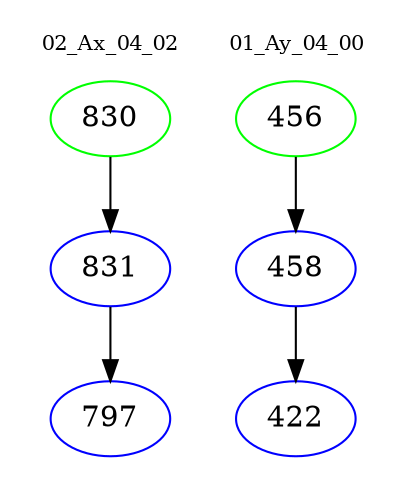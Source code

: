 digraph{
subgraph cluster_0 {
color = white
label = "02_Ax_04_02";
fontsize=10;
T0_830 [label="830", color="green"]
T0_830 -> T0_831 [color="black"]
T0_831 [label="831", color="blue"]
T0_831 -> T0_797 [color="black"]
T0_797 [label="797", color="blue"]
}
subgraph cluster_1 {
color = white
label = "01_Ay_04_00";
fontsize=10;
T1_456 [label="456", color="green"]
T1_456 -> T1_458 [color="black"]
T1_458 [label="458", color="blue"]
T1_458 -> T1_422 [color="black"]
T1_422 [label="422", color="blue"]
}
}
